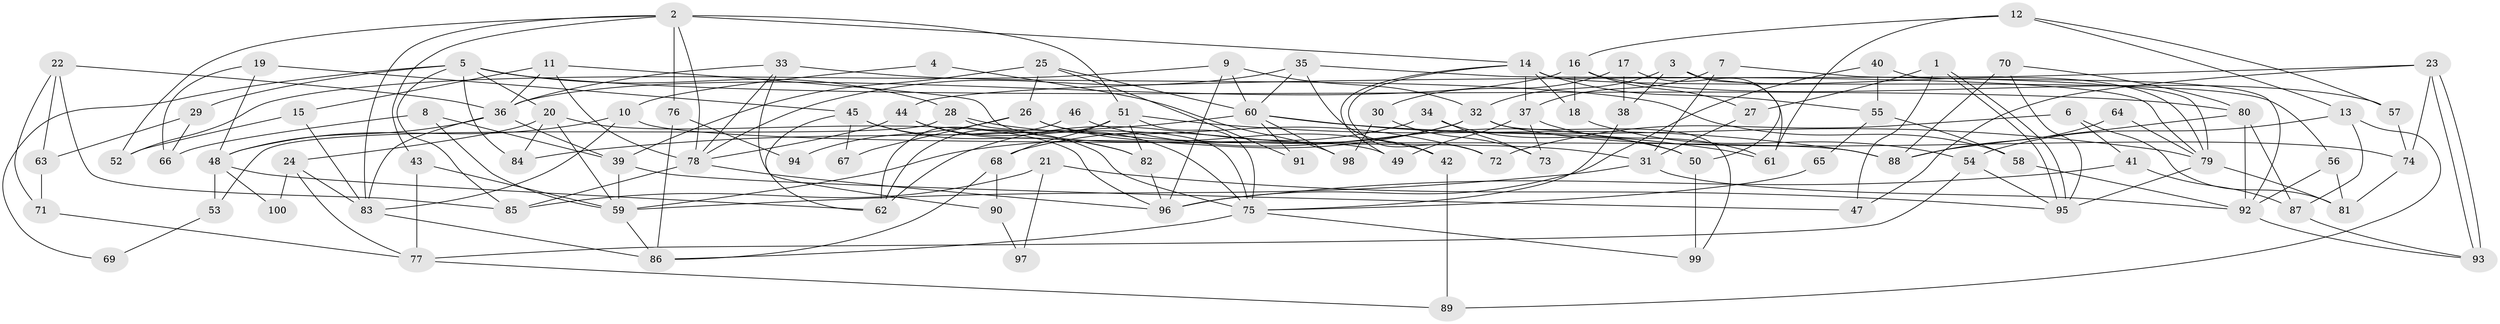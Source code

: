 // Generated by graph-tools (version 1.1) at 2025/11/02/21/25 10:11:14]
// undirected, 100 vertices, 200 edges
graph export_dot {
graph [start="1"]
  node [color=gray90,style=filled];
  1;
  2;
  3;
  4;
  5;
  6;
  7;
  8;
  9;
  10;
  11;
  12;
  13;
  14;
  15;
  16;
  17;
  18;
  19;
  20;
  21;
  22;
  23;
  24;
  25;
  26;
  27;
  28;
  29;
  30;
  31;
  32;
  33;
  34;
  35;
  36;
  37;
  38;
  39;
  40;
  41;
  42;
  43;
  44;
  45;
  46;
  47;
  48;
  49;
  50;
  51;
  52;
  53;
  54;
  55;
  56;
  57;
  58;
  59;
  60;
  61;
  62;
  63;
  64;
  65;
  66;
  67;
  68;
  69;
  70;
  71;
  72;
  73;
  74;
  75;
  76;
  77;
  78;
  79;
  80;
  81;
  82;
  83;
  84;
  85;
  86;
  87;
  88;
  89;
  90;
  91;
  92;
  93;
  94;
  95;
  96;
  97;
  98;
  99;
  100;
  1 -- 27;
  1 -- 95;
  1 -- 95;
  1 -- 47;
  2 -- 52;
  2 -- 51;
  2 -- 14;
  2 -- 43;
  2 -- 76;
  2 -- 78;
  2 -- 83;
  3 -- 79;
  3 -- 32;
  3 -- 38;
  3 -- 50;
  4 -- 10;
  4 -- 98;
  5 -- 29;
  5 -- 20;
  5 -- 28;
  5 -- 69;
  5 -- 80;
  5 -- 84;
  5 -- 85;
  6 -- 72;
  6 -- 41;
  6 -- 81;
  7 -- 31;
  7 -- 79;
  7 -- 37;
  8 -- 39;
  8 -- 59;
  8 -- 66;
  9 -- 32;
  9 -- 60;
  9 -- 52;
  9 -- 96;
  10 -- 83;
  10 -- 88;
  10 -- 48;
  11 -- 78;
  11 -- 49;
  11 -- 15;
  11 -- 36;
  12 -- 57;
  12 -- 61;
  12 -- 13;
  12 -- 16;
  13 -- 54;
  13 -- 87;
  13 -- 89;
  14 -- 56;
  14 -- 18;
  14 -- 37;
  14 -- 49;
  14 -- 55;
  14 -- 72;
  15 -- 83;
  15 -- 52;
  16 -- 36;
  16 -- 18;
  16 -- 27;
  16 -- 57;
  17 -- 38;
  17 -- 61;
  17 -- 30;
  18 -- 54;
  19 -- 45;
  19 -- 48;
  19 -- 66;
  20 -- 96;
  20 -- 59;
  20 -- 24;
  20 -- 84;
  21 -- 95;
  21 -- 85;
  21 -- 97;
  22 -- 36;
  22 -- 85;
  22 -- 63;
  22 -- 71;
  23 -- 44;
  23 -- 93;
  23 -- 93;
  23 -- 47;
  23 -- 74;
  24 -- 83;
  24 -- 77;
  24 -- 100;
  25 -- 26;
  25 -- 60;
  25 -- 39;
  25 -- 91;
  26 -- 31;
  26 -- 42;
  26 -- 67;
  26 -- 94;
  27 -- 31;
  28 -- 75;
  28 -- 53;
  28 -- 72;
  29 -- 63;
  29 -- 66;
  30 -- 73;
  30 -- 98;
  31 -- 59;
  31 -- 92;
  32 -- 74;
  32 -- 59;
  32 -- 68;
  32 -- 99;
  33 -- 36;
  33 -- 78;
  33 -- 58;
  33 -- 90;
  34 -- 50;
  34 -- 62;
  34 -- 73;
  35 -- 78;
  35 -- 60;
  35 -- 42;
  35 -- 79;
  36 -- 39;
  36 -- 48;
  36 -- 83;
  37 -- 49;
  37 -- 61;
  37 -- 73;
  38 -- 75;
  39 -- 47;
  39 -- 59;
  40 -- 92;
  40 -- 96;
  40 -- 55;
  41 -- 87;
  41 -- 96;
  42 -- 89;
  43 -- 59;
  43 -- 77;
  44 -- 75;
  44 -- 78;
  44 -- 82;
  45 -- 82;
  45 -- 62;
  45 -- 67;
  45 -- 75;
  46 -- 62;
  46 -- 50;
  48 -- 53;
  48 -- 62;
  48 -- 100;
  50 -- 99;
  51 -- 68;
  51 -- 88;
  51 -- 62;
  51 -- 75;
  51 -- 82;
  53 -- 69;
  54 -- 77;
  54 -- 95;
  55 -- 58;
  55 -- 65;
  56 -- 92;
  56 -- 81;
  57 -- 74;
  58 -- 92;
  59 -- 86;
  60 -- 79;
  60 -- 84;
  60 -- 61;
  60 -- 91;
  60 -- 98;
  63 -- 71;
  64 -- 88;
  64 -- 79;
  65 -- 75;
  68 -- 86;
  68 -- 90;
  70 -- 80;
  70 -- 95;
  70 -- 88;
  71 -- 77;
  74 -- 81;
  75 -- 86;
  75 -- 99;
  76 -- 86;
  76 -- 94;
  77 -- 89;
  78 -- 96;
  78 -- 85;
  79 -- 95;
  79 -- 81;
  80 -- 87;
  80 -- 88;
  80 -- 92;
  82 -- 96;
  83 -- 86;
  87 -- 93;
  90 -- 97;
  92 -- 93;
}
